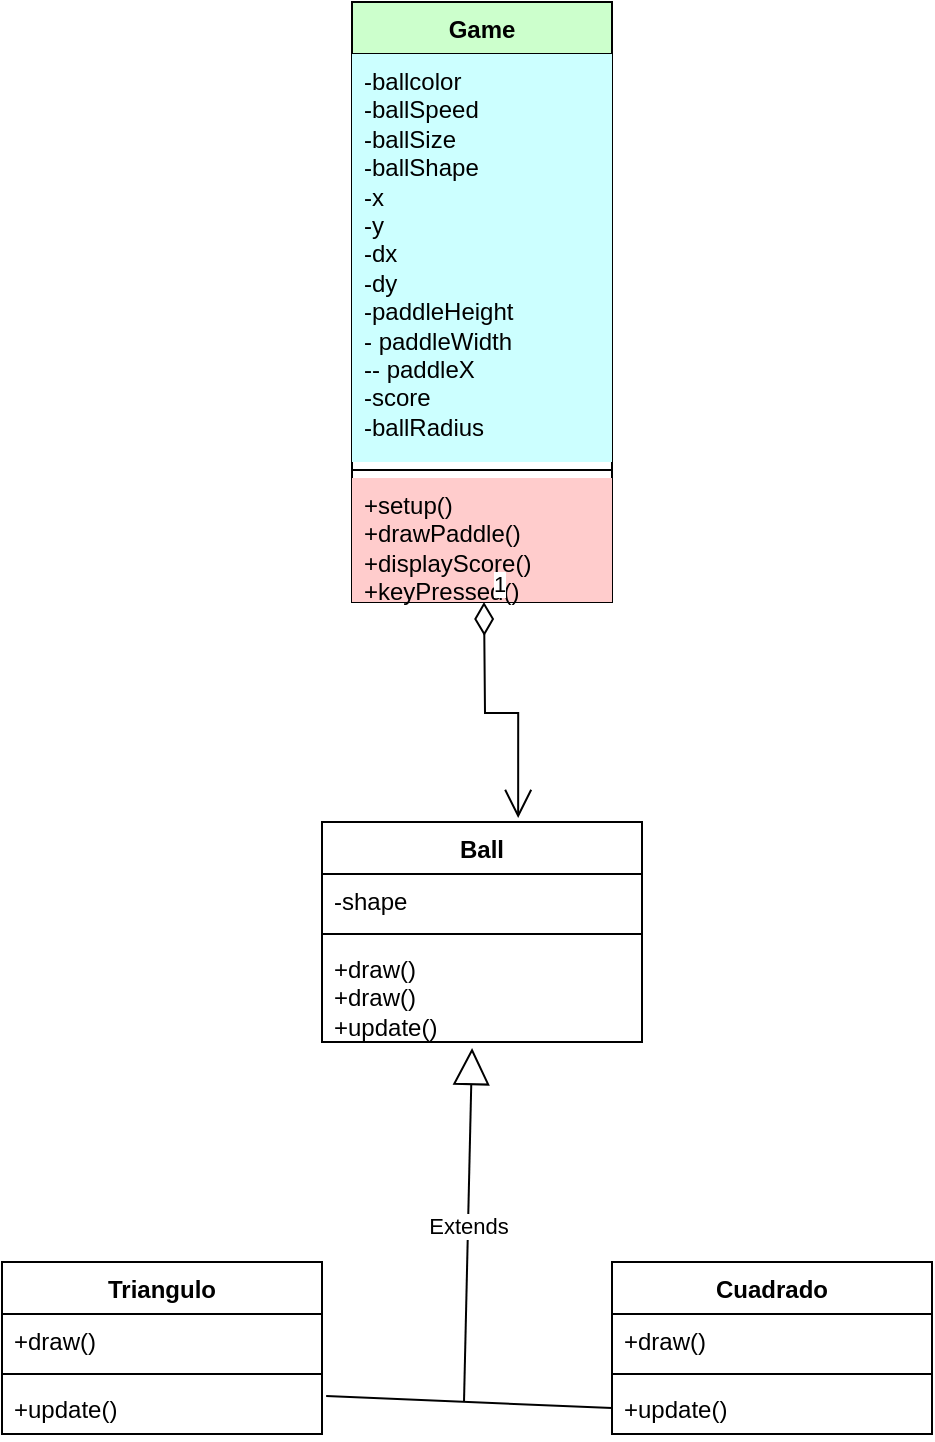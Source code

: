 <mxfile version="21.0.6" type="github">
  <diagram name="Página-1" id="NYcPPnJtYcKalRGNQ-kc">
    <mxGraphModel dx="1674" dy="796" grid="1" gridSize="10" guides="1" tooltips="1" connect="1" arrows="1" fold="1" page="1" pageScale="1" pageWidth="827" pageHeight="1169" math="0" shadow="0">
      <root>
        <mxCell id="0" />
        <mxCell id="1" parent="0" />
        <mxCell id="svK2BMb9B0SJ8rqlToY9-1" value="Game" style="swimlane;fontStyle=1;align=center;verticalAlign=top;childLayout=stackLayout;horizontal=1;startSize=26;horizontalStack=0;resizeParent=1;resizeParentMax=0;resizeLast=0;collapsible=1;marginBottom=0;whiteSpace=wrap;html=1;fillColor=#CCFFCC;" vertex="1" parent="1">
          <mxGeometry x="314" y="30" width="130" height="300" as="geometry" />
        </mxCell>
        <mxCell id="svK2BMb9B0SJ8rqlToY9-2" value="-ballcolor&lt;br&gt;-ballSpeed&lt;br&gt;-ballSize&lt;br&gt;-ballShape&lt;br&gt;-x&lt;br&gt;-y&lt;br&gt;-dx&lt;br&gt;-dy&lt;br&gt;-paddleHeight&lt;br&gt;- paddleWidth&lt;br&gt;-- paddleX&lt;br&gt;-score&lt;br&gt;-ballRadius" style="text;strokeColor=none;fillColor=#CCFFFF;align=left;verticalAlign=top;spacingLeft=4;spacingRight=4;overflow=hidden;rotatable=0;points=[[0,0.5],[1,0.5]];portConstraint=eastwest;whiteSpace=wrap;html=1;" vertex="1" parent="svK2BMb9B0SJ8rqlToY9-1">
          <mxGeometry y="26" width="130" height="204" as="geometry" />
        </mxCell>
        <mxCell id="svK2BMb9B0SJ8rqlToY9-3" value="" style="line;strokeWidth=1;fillColor=none;align=left;verticalAlign=middle;spacingTop=-1;spacingLeft=3;spacingRight=3;rotatable=0;labelPosition=right;points=[];portConstraint=eastwest;strokeColor=inherit;" vertex="1" parent="svK2BMb9B0SJ8rqlToY9-1">
          <mxGeometry y="230" width="130" height="8" as="geometry" />
        </mxCell>
        <mxCell id="svK2BMb9B0SJ8rqlToY9-4" value="+setup()&lt;br&gt;+drawPaddle()&lt;br&gt;+displayScore()&lt;br&gt;+keyPressed()" style="text;strokeColor=none;fillColor=#FFCCCC;align=left;verticalAlign=top;spacingLeft=4;spacingRight=4;overflow=hidden;rotatable=0;points=[[0,0.5],[1,0.5]];portConstraint=eastwest;whiteSpace=wrap;html=1;" vertex="1" parent="svK2BMb9B0SJ8rqlToY9-1">
          <mxGeometry y="238" width="130" height="62" as="geometry" />
        </mxCell>
        <mxCell id="svK2BMb9B0SJ8rqlToY9-31" value="1" style="endArrow=open;html=1;endSize=12;startArrow=diamondThin;startSize=14;startFill=0;edgeStyle=orthogonalEdgeStyle;align=left;verticalAlign=bottom;rounded=0;entryX=0.613;entryY=-0.018;entryDx=0;entryDy=0;entryPerimeter=0;" edge="1" parent="svK2BMb9B0SJ8rqlToY9-1" target="svK2BMb9B0SJ8rqlToY9-6">
          <mxGeometry x="-1" y="3" relative="1" as="geometry">
            <mxPoint x="66" y="300" as="sourcePoint" />
            <mxPoint x="226" y="300" as="targetPoint" />
          </mxGeometry>
        </mxCell>
        <mxCell id="svK2BMb9B0SJ8rqlToY9-6" value="Ball" style="swimlane;fontStyle=1;align=center;verticalAlign=top;childLayout=stackLayout;horizontal=1;startSize=26;horizontalStack=0;resizeParent=1;resizeParentMax=0;resizeLast=0;collapsible=1;marginBottom=0;whiteSpace=wrap;html=1;" vertex="1" parent="1">
          <mxGeometry x="299" y="440" width="160" height="110" as="geometry" />
        </mxCell>
        <mxCell id="svK2BMb9B0SJ8rqlToY9-7" value="-shape" style="text;strokeColor=none;fillColor=none;align=left;verticalAlign=top;spacingLeft=4;spacingRight=4;overflow=hidden;rotatable=0;points=[[0,0.5],[1,0.5]];portConstraint=eastwest;whiteSpace=wrap;html=1;" vertex="1" parent="svK2BMb9B0SJ8rqlToY9-6">
          <mxGeometry y="26" width="160" height="26" as="geometry" />
        </mxCell>
        <mxCell id="svK2BMb9B0SJ8rqlToY9-8" value="" style="line;strokeWidth=1;fillColor=none;align=left;verticalAlign=middle;spacingTop=-1;spacingLeft=3;spacingRight=3;rotatable=0;labelPosition=right;points=[];portConstraint=eastwest;strokeColor=inherit;" vertex="1" parent="svK2BMb9B0SJ8rqlToY9-6">
          <mxGeometry y="52" width="160" height="8" as="geometry" />
        </mxCell>
        <mxCell id="svK2BMb9B0SJ8rqlToY9-9" value="+draw()&lt;br&gt;+draw()&lt;br&gt;+update()" style="text;strokeColor=none;fillColor=none;align=left;verticalAlign=top;spacingLeft=4;spacingRight=4;overflow=hidden;rotatable=0;points=[[0,0.5],[1,0.5]];portConstraint=eastwest;whiteSpace=wrap;html=1;" vertex="1" parent="svK2BMb9B0SJ8rqlToY9-6">
          <mxGeometry y="60" width="160" height="50" as="geometry" />
        </mxCell>
        <mxCell id="svK2BMb9B0SJ8rqlToY9-10" value="Triangulo" style="swimlane;fontStyle=1;align=center;verticalAlign=top;childLayout=stackLayout;horizontal=1;startSize=26;horizontalStack=0;resizeParent=1;resizeParentMax=0;resizeLast=0;collapsible=1;marginBottom=0;whiteSpace=wrap;html=1;" vertex="1" parent="1">
          <mxGeometry x="139" y="660" width="160" height="86" as="geometry" />
        </mxCell>
        <mxCell id="svK2BMb9B0SJ8rqlToY9-11" value="+draw()" style="text;strokeColor=none;fillColor=none;align=left;verticalAlign=top;spacingLeft=4;spacingRight=4;overflow=hidden;rotatable=0;points=[[0,0.5],[1,0.5]];portConstraint=eastwest;whiteSpace=wrap;html=1;" vertex="1" parent="svK2BMb9B0SJ8rqlToY9-10">
          <mxGeometry y="26" width="160" height="26" as="geometry" />
        </mxCell>
        <mxCell id="svK2BMb9B0SJ8rqlToY9-12" value="" style="line;strokeWidth=1;fillColor=none;align=left;verticalAlign=middle;spacingTop=-1;spacingLeft=3;spacingRight=3;rotatable=0;labelPosition=right;points=[];portConstraint=eastwest;strokeColor=inherit;" vertex="1" parent="svK2BMb9B0SJ8rqlToY9-10">
          <mxGeometry y="52" width="160" height="8" as="geometry" />
        </mxCell>
        <mxCell id="svK2BMb9B0SJ8rqlToY9-13" value="+update()" style="text;strokeColor=none;fillColor=none;align=left;verticalAlign=top;spacingLeft=4;spacingRight=4;overflow=hidden;rotatable=0;points=[[0,0.5],[1,0.5]];portConstraint=eastwest;whiteSpace=wrap;html=1;" vertex="1" parent="svK2BMb9B0SJ8rqlToY9-10">
          <mxGeometry y="60" width="160" height="26" as="geometry" />
        </mxCell>
        <mxCell id="svK2BMb9B0SJ8rqlToY9-14" value="Cuadrado" style="swimlane;fontStyle=1;align=center;verticalAlign=top;childLayout=stackLayout;horizontal=1;startSize=26;horizontalStack=0;resizeParent=1;resizeParentMax=0;resizeLast=0;collapsible=1;marginBottom=0;whiteSpace=wrap;html=1;" vertex="1" parent="1">
          <mxGeometry x="444" y="660" width="160" height="86" as="geometry" />
        </mxCell>
        <mxCell id="svK2BMb9B0SJ8rqlToY9-15" value="+draw()" style="text;strokeColor=none;fillColor=none;align=left;verticalAlign=top;spacingLeft=4;spacingRight=4;overflow=hidden;rotatable=0;points=[[0,0.5],[1,0.5]];portConstraint=eastwest;whiteSpace=wrap;html=1;" vertex="1" parent="svK2BMb9B0SJ8rqlToY9-14">
          <mxGeometry y="26" width="160" height="26" as="geometry" />
        </mxCell>
        <mxCell id="svK2BMb9B0SJ8rqlToY9-16" value="" style="line;strokeWidth=1;fillColor=none;align=left;verticalAlign=middle;spacingTop=-1;spacingLeft=3;spacingRight=3;rotatable=0;labelPosition=right;points=[];portConstraint=eastwest;strokeColor=inherit;" vertex="1" parent="svK2BMb9B0SJ8rqlToY9-14">
          <mxGeometry y="52" width="160" height="8" as="geometry" />
        </mxCell>
        <mxCell id="svK2BMb9B0SJ8rqlToY9-17" value="+update()" style="text;strokeColor=none;fillColor=none;align=left;verticalAlign=top;spacingLeft=4;spacingRight=4;overflow=hidden;rotatable=0;points=[[0,0.5],[1,0.5]];portConstraint=eastwest;whiteSpace=wrap;html=1;" vertex="1" parent="svK2BMb9B0SJ8rqlToY9-14">
          <mxGeometry y="60" width="160" height="26" as="geometry" />
        </mxCell>
        <mxCell id="svK2BMb9B0SJ8rqlToY9-29" value="Extends" style="endArrow=block;endSize=16;endFill=0;html=1;rounded=0;entryX=0.469;entryY=1.06;entryDx=0;entryDy=0;entryPerimeter=0;" edge="1" parent="1" target="svK2BMb9B0SJ8rqlToY9-9">
          <mxGeometry width="160" relative="1" as="geometry">
            <mxPoint x="370" y="730" as="sourcePoint" />
            <mxPoint x="270" y="550" as="targetPoint" />
          </mxGeometry>
        </mxCell>
        <mxCell id="svK2BMb9B0SJ8rqlToY9-30" value="" style="endArrow=none;html=1;rounded=0;exitX=1.013;exitY=0.269;exitDx=0;exitDy=0;exitPerimeter=0;entryX=0;entryY=0.5;entryDx=0;entryDy=0;" edge="1" parent="1" source="svK2BMb9B0SJ8rqlToY9-13" target="svK2BMb9B0SJ8rqlToY9-17">
          <mxGeometry width="50" height="50" relative="1" as="geometry">
            <mxPoint x="340" y="770" as="sourcePoint" />
            <mxPoint x="390" y="720" as="targetPoint" />
          </mxGeometry>
        </mxCell>
      </root>
    </mxGraphModel>
  </diagram>
</mxfile>
